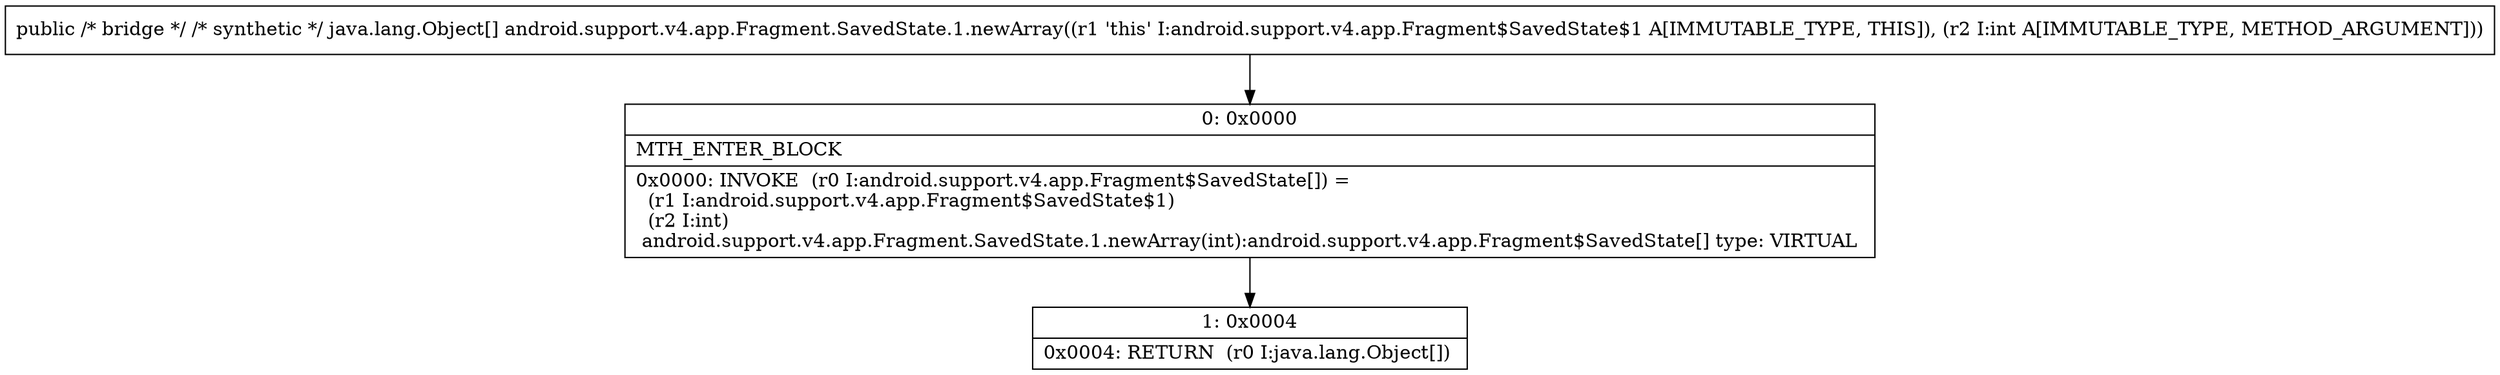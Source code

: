 digraph "CFG forandroid.support.v4.app.Fragment.SavedState.1.newArray(I)[Ljava\/lang\/Object;" {
Node_0 [shape=record,label="{0\:\ 0x0000|MTH_ENTER_BLOCK\l|0x0000: INVOKE  (r0 I:android.support.v4.app.Fragment$SavedState[]) = \l  (r1 I:android.support.v4.app.Fragment$SavedState$1)\l  (r2 I:int)\l android.support.v4.app.Fragment.SavedState.1.newArray(int):android.support.v4.app.Fragment$SavedState[] type: VIRTUAL \l}"];
Node_1 [shape=record,label="{1\:\ 0x0004|0x0004: RETURN  (r0 I:java.lang.Object[]) \l}"];
MethodNode[shape=record,label="{public \/* bridge *\/ \/* synthetic *\/ java.lang.Object[] android.support.v4.app.Fragment.SavedState.1.newArray((r1 'this' I:android.support.v4.app.Fragment$SavedState$1 A[IMMUTABLE_TYPE, THIS]), (r2 I:int A[IMMUTABLE_TYPE, METHOD_ARGUMENT])) }"];
MethodNode -> Node_0;
Node_0 -> Node_1;
}

